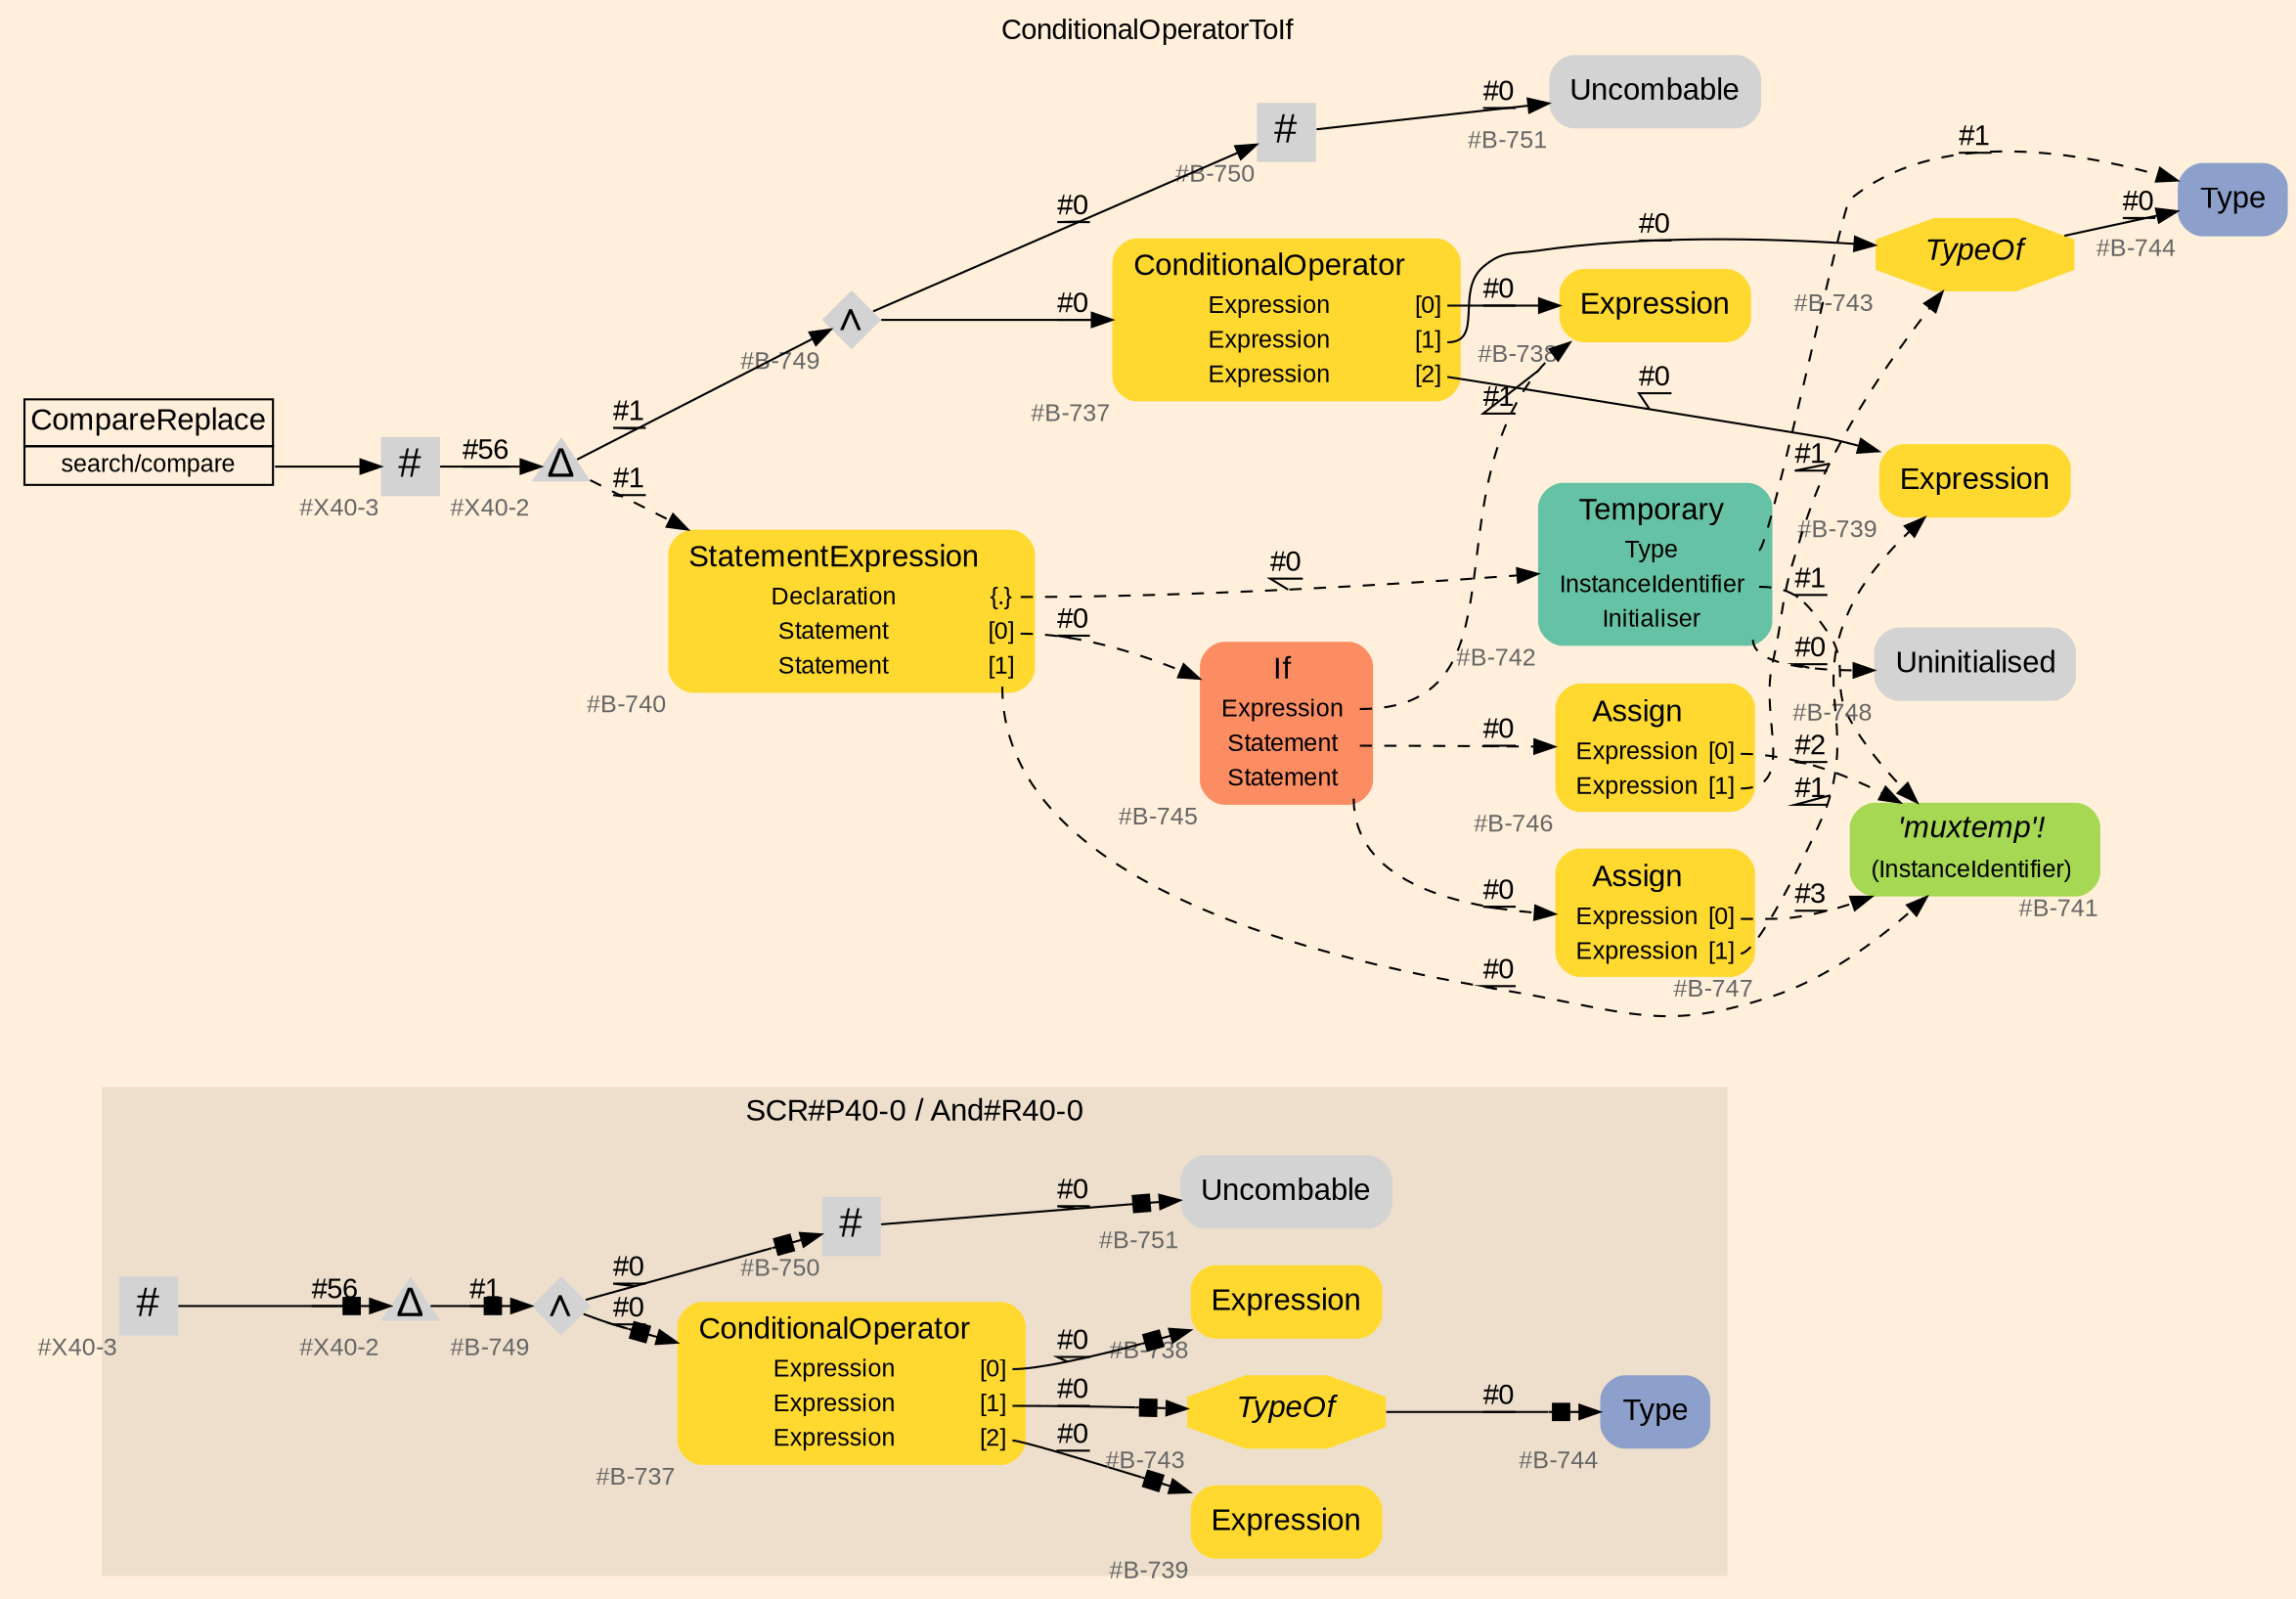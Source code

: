 digraph "ConditionalOperatorToIf" {
label = "ConditionalOperatorToIf"
labelloc = t
graph [
    rankdir = "LR"
    ranksep = 0.3
    bgcolor = antiquewhite1
    color = black
    fontcolor = black
    fontname = "Arial"
];
node [
    fontname = "Arial"
];
edge [
    fontname = "Arial"
];

// -------------------- figure And#R40-0 --------------------
// -------- region And#R40-0 ----------
subgraph "clusterAnd#R40-0" {
    label = "SCR#P40-0 / And#R40-0"
    style = "filled"
    color = antiquewhite2
    fontsize = "15"
    // -------- block And#R40-0/#B-737 ----------
    "And#R40-0/#B-737" [
        fillcolor = "/set28/6"
        xlabel = "#B-737"
        fontsize = "12"
        fontcolor = grey40
        shape = "plaintext"
        label = <<TABLE BORDER="0" CELLBORDER="0" CELLSPACING="0">
         <TR><TD><FONT COLOR="black" POINT-SIZE="15">ConditionalOperator</FONT></TD></TR>
         <TR><TD><FONT COLOR="black" POINT-SIZE="12">Expression</FONT></TD><TD PORT="port0"><FONT COLOR="black" POINT-SIZE="12">[0]</FONT></TD></TR>
         <TR><TD><FONT COLOR="black" POINT-SIZE="12">Expression</FONT></TD><TD PORT="port1"><FONT COLOR="black" POINT-SIZE="12">[1]</FONT></TD></TR>
         <TR><TD><FONT COLOR="black" POINT-SIZE="12">Expression</FONT></TD><TD PORT="port2"><FONT COLOR="black" POINT-SIZE="12">[2]</FONT></TD></TR>
        </TABLE>>
        style = "rounded,filled"
    ];
    
    // -------- block And#R40-0/#B-738 ----------
    "And#R40-0/#B-738" [
        fillcolor = "/set28/6"
        xlabel = "#B-738"
        fontsize = "12"
        fontcolor = grey40
        shape = "plaintext"
        label = <<TABLE BORDER="0" CELLBORDER="0" CELLSPACING="0">
         <TR><TD><FONT COLOR="black" POINT-SIZE="15">Expression</FONT></TD></TR>
        </TABLE>>
        style = "rounded,filled"
    ];
    
    // -------- block And#R40-0/#B-739 ----------
    "And#R40-0/#B-739" [
        fillcolor = "/set28/6"
        xlabel = "#B-739"
        fontsize = "12"
        fontcolor = grey40
        shape = "plaintext"
        label = <<TABLE BORDER="0" CELLBORDER="0" CELLSPACING="0">
         <TR><TD><FONT COLOR="black" POINT-SIZE="15">Expression</FONT></TD></TR>
        </TABLE>>
        style = "rounded,filled"
    ];
    
    // -------- block And#R40-0/#B-743 ----------
    "And#R40-0/#B-743" [
        fillcolor = "/set28/6"
        xlabel = "#B-743"
        fontsize = "12"
        fontcolor = grey40
        shape = "octagon"
        label = <<FONT COLOR="black" POINT-SIZE="15"><I>TypeOf</I></FONT>>
        style = "filled"
        penwidth = 0.0
    ];
    
    // -------- block And#R40-0/#B-744 ----------
    "And#R40-0/#B-744" [
        fillcolor = "/set28/3"
        xlabel = "#B-744"
        fontsize = "12"
        fontcolor = grey40
        shape = "plaintext"
        label = <<TABLE BORDER="0" CELLBORDER="0" CELLSPACING="0">
         <TR><TD><FONT COLOR="black" POINT-SIZE="15">Type</FONT></TD></TR>
        </TABLE>>
        style = "rounded,filled"
    ];
    
    // -------- block And#R40-0/#B-749 ----------
    "And#R40-0/#B-749" [
        xlabel = "#B-749"
        fontsize = "12"
        fontcolor = grey40
        shape = "diamond"
        label = <<FONT COLOR="black" POINT-SIZE="20">∧</FONT>>
        style = "filled"
        penwidth = 0.0
        fixedsize = true
        width = 0.4
        height = 0.4
    ];
    
    // -------- block And#R40-0/#B-750 ----------
    "And#R40-0/#B-750" [
        xlabel = "#B-750"
        fontsize = "12"
        fontcolor = grey40
        shape = "square"
        label = <<FONT COLOR="black" POINT-SIZE="20">#</FONT>>
        style = "filled"
        penwidth = 0.0
        fixedsize = true
        width = 0.4
        height = 0.4
    ];
    
    // -------- block And#R40-0/#B-751 ----------
    "And#R40-0/#B-751" [
        xlabel = "#B-751"
        fontsize = "12"
        fontcolor = grey40
        shape = "plaintext"
        label = <<TABLE BORDER="0" CELLBORDER="0" CELLSPACING="0">
         <TR><TD><FONT COLOR="black" POINT-SIZE="15">Uncombable</FONT></TD></TR>
        </TABLE>>
        style = "rounded,filled"
    ];
    
    // -------- block And#R40-0/#X40-2 ----------
    "And#R40-0/#X40-2" [
        xlabel = "#X40-2"
        fontsize = "12"
        fontcolor = grey40
        shape = "triangle"
        label = <<FONT COLOR="black" POINT-SIZE="20">Δ</FONT>>
        style = "filled"
        penwidth = 0.0
        fixedsize = true
        width = 0.4
        height = 0.4
    ];
    
    // -------- block And#R40-0/#X40-3 ----------
    "And#R40-0/#X40-3" [
        xlabel = "#X40-3"
        fontsize = "12"
        fontcolor = grey40
        shape = "square"
        label = <<FONT COLOR="black" POINT-SIZE="20">#</FONT>>
        style = "filled"
        penwidth = 0.0
        fixedsize = true
        width = 0.4
        height = 0.4
    ];
    
}

"And#R40-0/#B-737":port0 -> "And#R40-0/#B-738" [
    arrowhead="normalnonebox"
    label = "#0"
    decorate = true
    color = black
    fontcolor = black
];

"And#R40-0/#B-737":port1 -> "And#R40-0/#B-743" [
    arrowhead="normalnonebox"
    label = "#0"
    decorate = true
    color = black
    fontcolor = black
];

"And#R40-0/#B-737":port2 -> "And#R40-0/#B-739" [
    arrowhead="normalnonebox"
    label = "#0"
    decorate = true
    color = black
    fontcolor = black
];

"And#R40-0/#B-743" -> "And#R40-0/#B-744" [
    arrowhead="normalnonebox"
    label = "#0"
    decorate = true
    color = black
    fontcolor = black
];

"And#R40-0/#B-749" -> "And#R40-0/#B-737" [
    arrowhead="normalnonebox"
    label = "#0"
    decorate = true
    color = black
    fontcolor = black
];

"And#R40-0/#B-749" -> "And#R40-0/#B-750" [
    arrowhead="normalnonebox"
    label = "#0"
    decorate = true
    color = black
    fontcolor = black
];

"And#R40-0/#B-750" -> "And#R40-0/#B-751" [
    arrowhead="normalnonebox"
    label = "#0"
    decorate = true
    color = black
    fontcolor = black
];

"And#R40-0/#X40-2" -> "And#R40-0/#B-749" [
    arrowhead="normalnonebox"
    label = "#1"
    decorate = true
    color = black
    fontcolor = black
];

"And#R40-0/#X40-3" -> "And#R40-0/#X40-2" [
    arrowhead="normalnonebox"
    label = "#56"
    decorate = true
    color = black
    fontcolor = black
];


// -------------------- transformation figure --------------------
// -------- block CR#X40-4 ----------
"CR#X40-4" [
    fillcolor = antiquewhite1
    fontsize = "12"
    fontcolor = grey40
    shape = "plaintext"
    label = <<TABLE BORDER="0" CELLBORDER="1" CELLSPACING="0">
     <TR><TD><FONT COLOR="black" POINT-SIZE="15">CompareReplace</FONT></TD></TR>
     <TR><TD PORT="port0"><FONT COLOR="black" POINT-SIZE="12">search/compare</FONT></TD></TR>
    </TABLE>>
    style = "filled"
    color = black
];

// -------- block #X40-3 ----------
"#X40-3" [
    xlabel = "#X40-3"
    fontsize = "12"
    fontcolor = grey40
    shape = "square"
    label = <<FONT COLOR="black" POINT-SIZE="20">#</FONT>>
    style = "filled"
    penwidth = 0.0
    fixedsize = true
    width = 0.4
    height = 0.4
];

// -------- block #X40-2 ----------
"#X40-2" [
    xlabel = "#X40-2"
    fontsize = "12"
    fontcolor = grey40
    shape = "triangle"
    label = <<FONT COLOR="black" POINT-SIZE="20">Δ</FONT>>
    style = "filled"
    penwidth = 0.0
    fixedsize = true
    width = 0.4
    height = 0.4
];

// -------- block #B-749 ----------
"#B-749" [
    xlabel = "#B-749"
    fontsize = "12"
    fontcolor = grey40
    shape = "diamond"
    label = <<FONT COLOR="black" POINT-SIZE="20">∧</FONT>>
    style = "filled"
    penwidth = 0.0
    fixedsize = true
    width = 0.4
    height = 0.4
];

// -------- block #B-737 ----------
"#B-737" [
    fillcolor = "/set28/6"
    xlabel = "#B-737"
    fontsize = "12"
    fontcolor = grey40
    shape = "plaintext"
    label = <<TABLE BORDER="0" CELLBORDER="0" CELLSPACING="0">
     <TR><TD><FONT COLOR="black" POINT-SIZE="15">ConditionalOperator</FONT></TD></TR>
     <TR><TD><FONT COLOR="black" POINT-SIZE="12">Expression</FONT></TD><TD PORT="port0"><FONT COLOR="black" POINT-SIZE="12">[0]</FONT></TD></TR>
     <TR><TD><FONT COLOR="black" POINT-SIZE="12">Expression</FONT></TD><TD PORT="port1"><FONT COLOR="black" POINT-SIZE="12">[1]</FONT></TD></TR>
     <TR><TD><FONT COLOR="black" POINT-SIZE="12">Expression</FONT></TD><TD PORT="port2"><FONT COLOR="black" POINT-SIZE="12">[2]</FONT></TD></TR>
    </TABLE>>
    style = "rounded,filled"
];

// -------- block #B-738 ----------
"#B-738" [
    fillcolor = "/set28/6"
    xlabel = "#B-738"
    fontsize = "12"
    fontcolor = grey40
    shape = "plaintext"
    label = <<TABLE BORDER="0" CELLBORDER="0" CELLSPACING="0">
     <TR><TD><FONT COLOR="black" POINT-SIZE="15">Expression</FONT></TD></TR>
    </TABLE>>
    style = "rounded,filled"
];

// -------- block #B-743 ----------
"#B-743" [
    fillcolor = "/set28/6"
    xlabel = "#B-743"
    fontsize = "12"
    fontcolor = grey40
    shape = "octagon"
    label = <<FONT COLOR="black" POINT-SIZE="15"><I>TypeOf</I></FONT>>
    style = "filled"
    penwidth = 0.0
];

// -------- block #B-744 ----------
"#B-744" [
    fillcolor = "/set28/3"
    xlabel = "#B-744"
    fontsize = "12"
    fontcolor = grey40
    shape = "plaintext"
    label = <<TABLE BORDER="0" CELLBORDER="0" CELLSPACING="0">
     <TR><TD><FONT COLOR="black" POINT-SIZE="15">Type</FONT></TD></TR>
    </TABLE>>
    style = "rounded,filled"
];

// -------- block #B-739 ----------
"#B-739" [
    fillcolor = "/set28/6"
    xlabel = "#B-739"
    fontsize = "12"
    fontcolor = grey40
    shape = "plaintext"
    label = <<TABLE BORDER="0" CELLBORDER="0" CELLSPACING="0">
     <TR><TD><FONT COLOR="black" POINT-SIZE="15">Expression</FONT></TD></TR>
    </TABLE>>
    style = "rounded,filled"
];

// -------- block #B-750 ----------
"#B-750" [
    xlabel = "#B-750"
    fontsize = "12"
    fontcolor = grey40
    shape = "square"
    label = <<FONT COLOR="black" POINT-SIZE="20">#</FONT>>
    style = "filled"
    penwidth = 0.0
    fixedsize = true
    width = 0.4
    height = 0.4
];

// -------- block #B-751 ----------
"#B-751" [
    xlabel = "#B-751"
    fontsize = "12"
    fontcolor = grey40
    shape = "plaintext"
    label = <<TABLE BORDER="0" CELLBORDER="0" CELLSPACING="0">
     <TR><TD><FONT COLOR="black" POINT-SIZE="15">Uncombable</FONT></TD></TR>
    </TABLE>>
    style = "rounded,filled"
];

// -------- block #B-740 ----------
"#B-740" [
    fillcolor = "/set28/6"
    xlabel = "#B-740"
    fontsize = "12"
    fontcolor = grey40
    shape = "plaintext"
    label = <<TABLE BORDER="0" CELLBORDER="0" CELLSPACING="0">
     <TR><TD><FONT COLOR="black" POINT-SIZE="15">StatementExpression</FONT></TD></TR>
     <TR><TD><FONT COLOR="black" POINT-SIZE="12">Declaration</FONT></TD><TD PORT="port0"><FONT COLOR="black" POINT-SIZE="12">{.}</FONT></TD></TR>
     <TR><TD><FONT COLOR="black" POINT-SIZE="12">Statement</FONT></TD><TD PORT="port1"><FONT COLOR="black" POINT-SIZE="12">[0]</FONT></TD></TR>
     <TR><TD><FONT COLOR="black" POINT-SIZE="12">Statement</FONT></TD><TD PORT="port2"><FONT COLOR="black" POINT-SIZE="12">[1]</FONT></TD></TR>
    </TABLE>>
    style = "rounded,filled"
];

// -------- block #B-742 ----------
"#B-742" [
    fillcolor = "/set28/1"
    xlabel = "#B-742"
    fontsize = "12"
    fontcolor = grey40
    shape = "plaintext"
    label = <<TABLE BORDER="0" CELLBORDER="0" CELLSPACING="0">
     <TR><TD><FONT COLOR="black" POINT-SIZE="15">Temporary</FONT></TD></TR>
     <TR><TD><FONT COLOR="black" POINT-SIZE="12">Type</FONT></TD><TD PORT="port0"></TD></TR>
     <TR><TD><FONT COLOR="black" POINT-SIZE="12">InstanceIdentifier</FONT></TD><TD PORT="port1"></TD></TR>
     <TR><TD><FONT COLOR="black" POINT-SIZE="12">Initialiser</FONT></TD><TD PORT="port2"></TD></TR>
    </TABLE>>
    style = "rounded,filled"
];

// -------- block #B-741 ----------
"#B-741" [
    fillcolor = "/set28/5"
    xlabel = "#B-741"
    fontsize = "12"
    fontcolor = grey40
    shape = "plaintext"
    label = <<TABLE BORDER="0" CELLBORDER="0" CELLSPACING="0">
     <TR><TD><FONT COLOR="black" POINT-SIZE="15"><I>'muxtemp'!</I></FONT></TD></TR>
     <TR><TD><FONT COLOR="black" POINT-SIZE="12">(InstanceIdentifier)</FONT></TD><TD PORT="port0"></TD></TR>
    </TABLE>>
    style = "rounded,filled"
];

// -------- block #B-748 ----------
"#B-748" [
    xlabel = "#B-748"
    fontsize = "12"
    fontcolor = grey40
    shape = "plaintext"
    label = <<TABLE BORDER="0" CELLBORDER="0" CELLSPACING="0">
     <TR><TD><FONT COLOR="black" POINT-SIZE="15">Uninitialised</FONT></TD></TR>
    </TABLE>>
    style = "rounded,filled"
];

// -------- block #B-745 ----------
"#B-745" [
    fillcolor = "/set28/2"
    xlabel = "#B-745"
    fontsize = "12"
    fontcolor = grey40
    shape = "plaintext"
    label = <<TABLE BORDER="0" CELLBORDER="0" CELLSPACING="0">
     <TR><TD><FONT COLOR="black" POINT-SIZE="15">If</FONT></TD></TR>
     <TR><TD><FONT COLOR="black" POINT-SIZE="12">Expression</FONT></TD><TD PORT="port0"></TD></TR>
     <TR><TD><FONT COLOR="black" POINT-SIZE="12">Statement</FONT></TD><TD PORT="port1"></TD></TR>
     <TR><TD><FONT COLOR="black" POINT-SIZE="12">Statement</FONT></TD><TD PORT="port2"></TD></TR>
    </TABLE>>
    style = "rounded,filled"
];

// -------- block #B-746 ----------
"#B-746" [
    fillcolor = "/set28/6"
    xlabel = "#B-746"
    fontsize = "12"
    fontcolor = grey40
    shape = "plaintext"
    label = <<TABLE BORDER="0" CELLBORDER="0" CELLSPACING="0">
     <TR><TD><FONT COLOR="black" POINT-SIZE="15">Assign</FONT></TD></TR>
     <TR><TD><FONT COLOR="black" POINT-SIZE="12">Expression</FONT></TD><TD PORT="port0"><FONT COLOR="black" POINT-SIZE="12">[0]</FONT></TD></TR>
     <TR><TD><FONT COLOR="black" POINT-SIZE="12">Expression</FONT></TD><TD PORT="port1"><FONT COLOR="black" POINT-SIZE="12">[1]</FONT></TD></TR>
    </TABLE>>
    style = "rounded,filled"
];

// -------- block #B-747 ----------
"#B-747" [
    fillcolor = "/set28/6"
    xlabel = "#B-747"
    fontsize = "12"
    fontcolor = grey40
    shape = "plaintext"
    label = <<TABLE BORDER="0" CELLBORDER="0" CELLSPACING="0">
     <TR><TD><FONT COLOR="black" POINT-SIZE="15">Assign</FONT></TD></TR>
     <TR><TD><FONT COLOR="black" POINT-SIZE="12">Expression</FONT></TD><TD PORT="port0"><FONT COLOR="black" POINT-SIZE="12">[0]</FONT></TD></TR>
     <TR><TD><FONT COLOR="black" POINT-SIZE="12">Expression</FONT></TD><TD PORT="port1"><FONT COLOR="black" POINT-SIZE="12">[1]</FONT></TD></TR>
    </TABLE>>
    style = "rounded,filled"
];

"CR#X40-4":port0 -> "#X40-3" [
    label = ""
    decorate = true
    color = black
    fontcolor = black
];

"#X40-3" -> "#X40-2" [
    label = "#56"
    decorate = true
    color = black
    fontcolor = black
];

"#X40-2" -> "#B-749" [
    label = "#1"
    decorate = true
    color = black
    fontcolor = black
];

"#X40-2" -> "#B-740" [
    style="dashed"
    label = "#1"
    decorate = true
    color = black
    fontcolor = black
];

"#B-749" -> "#B-737" [
    label = "#0"
    decorate = true
    color = black
    fontcolor = black
];

"#B-749" -> "#B-750" [
    label = "#0"
    decorate = true
    color = black
    fontcolor = black
];

"#B-737":port0 -> "#B-738" [
    label = "#0"
    decorate = true
    color = black
    fontcolor = black
];

"#B-737":port1 -> "#B-743" [
    label = "#0"
    decorate = true
    color = black
    fontcolor = black
];

"#B-737":port2 -> "#B-739" [
    label = "#0"
    decorate = true
    color = black
    fontcolor = black
];

"#B-743" -> "#B-744" [
    label = "#0"
    decorate = true
    color = black
    fontcolor = black
];

"#B-750" -> "#B-751" [
    label = "#0"
    decorate = true
    color = black
    fontcolor = black
];

"#B-740":port0 -> "#B-742" [
    style="dashed"
    label = "#0"
    decorate = true
    color = black
    fontcolor = black
];

"#B-740":port1 -> "#B-745" [
    style="dashed"
    label = "#0"
    decorate = true
    color = black
    fontcolor = black
];

"#B-740":port2 -> "#B-741" [
    style="dashed"
    label = "#0"
    decorate = true
    color = black
    fontcolor = black
];

"#B-742":port0 -> "#B-744" [
    style="dashed"
    label = "#1"
    decorate = true
    color = black
    fontcolor = black
];

"#B-742":port1 -> "#B-741" [
    style="dashed"
    label = "#1"
    decorate = true
    color = black
    fontcolor = black
];

"#B-742":port2 -> "#B-748" [
    style="dashed"
    label = "#0"
    decorate = true
    color = black
    fontcolor = black
];

"#B-745":port0 -> "#B-738" [
    style="dashed"
    label = "#1"
    decorate = true
    color = black
    fontcolor = black
];

"#B-745":port1 -> "#B-746" [
    style="dashed"
    label = "#0"
    decorate = true
    color = black
    fontcolor = black
];

"#B-745":port2 -> "#B-747" [
    style="dashed"
    label = "#0"
    decorate = true
    color = black
    fontcolor = black
];

"#B-746":port0 -> "#B-741" [
    style="dashed"
    label = "#2"
    decorate = true
    color = black
    fontcolor = black
];

"#B-746":port1 -> "#B-743" [
    style="dashed"
    label = "#1"
    decorate = true
    color = black
    fontcolor = black
];

"#B-747":port0 -> "#B-741" [
    style="dashed"
    label = "#3"
    decorate = true
    color = black
    fontcolor = black
];

"#B-747":port1 -> "#B-739" [
    style="dashed"
    label = "#1"
    decorate = true
    color = black
    fontcolor = black
];


}
